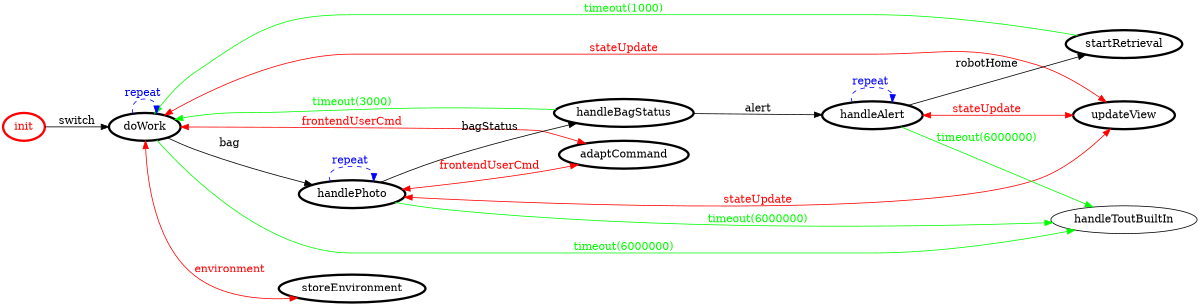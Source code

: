 /*
*
* A GraphViz DOT FSM description 
* Please use a GraphViz visualizer (like http://www.webgraphviz.com)
*  
*/

digraph finite_state_machine {
	rankdir=LR
	size="8,5"
	
	init [ color = red ][ fontcolor = red ][ penwidth = 3 ]
	startRetrieval [ color = black ][ fontcolor = black ][ penwidth = 3 ]
	updateView [ color = black ][ fontcolor = black ][ penwidth = 3 ]
	storeEnvironment [ color = black ][ fontcolor = black ][ penwidth = 3 ]
	doWork [ color = black ][ fontcolor = black ][ penwidth = 3 ]
	handlePhoto [ color = black ][ fontcolor = black ][ penwidth = 3 ]
	adaptCommand [ color = black ][ fontcolor = black ][ penwidth = 3 ]
	handleBagStatus [ color = black ][ fontcolor = black ][ penwidth = 3 ]
	handleAlert [ color = black ][ fontcolor = black ][ penwidth = 3 ]
	
	doWork -> handlePhoto [ label = "bag" ][ color = black ][ fontcolor = black ]
	handleAlert -> handleToutBuiltIn [ label = "timeout(6000000)" ][ color = green ][ fontcolor = green ]
	handlePhoto -> updateView [ label = "stateUpdate" ][ color = red ][ fontcolor = red ][ dir = both ]
	doWork -> updateView [ label = "stateUpdate" ][ color = red ][ fontcolor = red ][ dir = both ]
	startRetrieval -> doWork [ label = "timeout(1000)" ][ color = green ][ fontcolor = green ]
	doWork -> doWork [ label = "repeat "][ style = dashed ][ color = blue ][ fontcolor = blue ]
	handleBagStatus -> handleAlert [ label = "alert" ][ color = black ][ fontcolor = black ]
	handlePhoto -> adaptCommand [ label = "frontendUserCmd" ][ color = red ][ fontcolor = red ][ dir = both ]
	doWork -> storeEnvironment [ label = "environment" ][ color = red ][ fontcolor = red ][ dir = both ]
	doWork -> handleToutBuiltIn [ label = "timeout(6000000)" ][ color = green ][ fontcolor = green ]
	handlePhoto -> handleToutBuiltIn [ label = "timeout(6000000)" ][ color = green ][ fontcolor = green ]
	handleAlert -> updateView [ label = "stateUpdate" ][ color = red ][ fontcolor = red ][ dir = both ]
	init -> doWork [ label = "switch" ][ color = black ][ fontcolor = black ]
	handlePhoto -> handleBagStatus [ label = "bagStatus" ][ color = black ][ fontcolor = black ]
	handleAlert -> handleAlert [ label = "repeat "][ style = dashed ][ color = blue ][ fontcolor = blue ]
	handleBagStatus -> doWork [ label = "timeout(3000)" ][ color = green ][ fontcolor = green ]
	handlePhoto -> handlePhoto [ label = "repeat "][ style = dashed ][ color = blue ][ fontcolor = blue ]
	handleAlert -> startRetrieval [ label = "robotHome" ][ color = black ][ fontcolor = black ]
	doWork -> adaptCommand [ label = "frontendUserCmd" ][ color = red ][ fontcolor = red ][ dir = both ]
}

